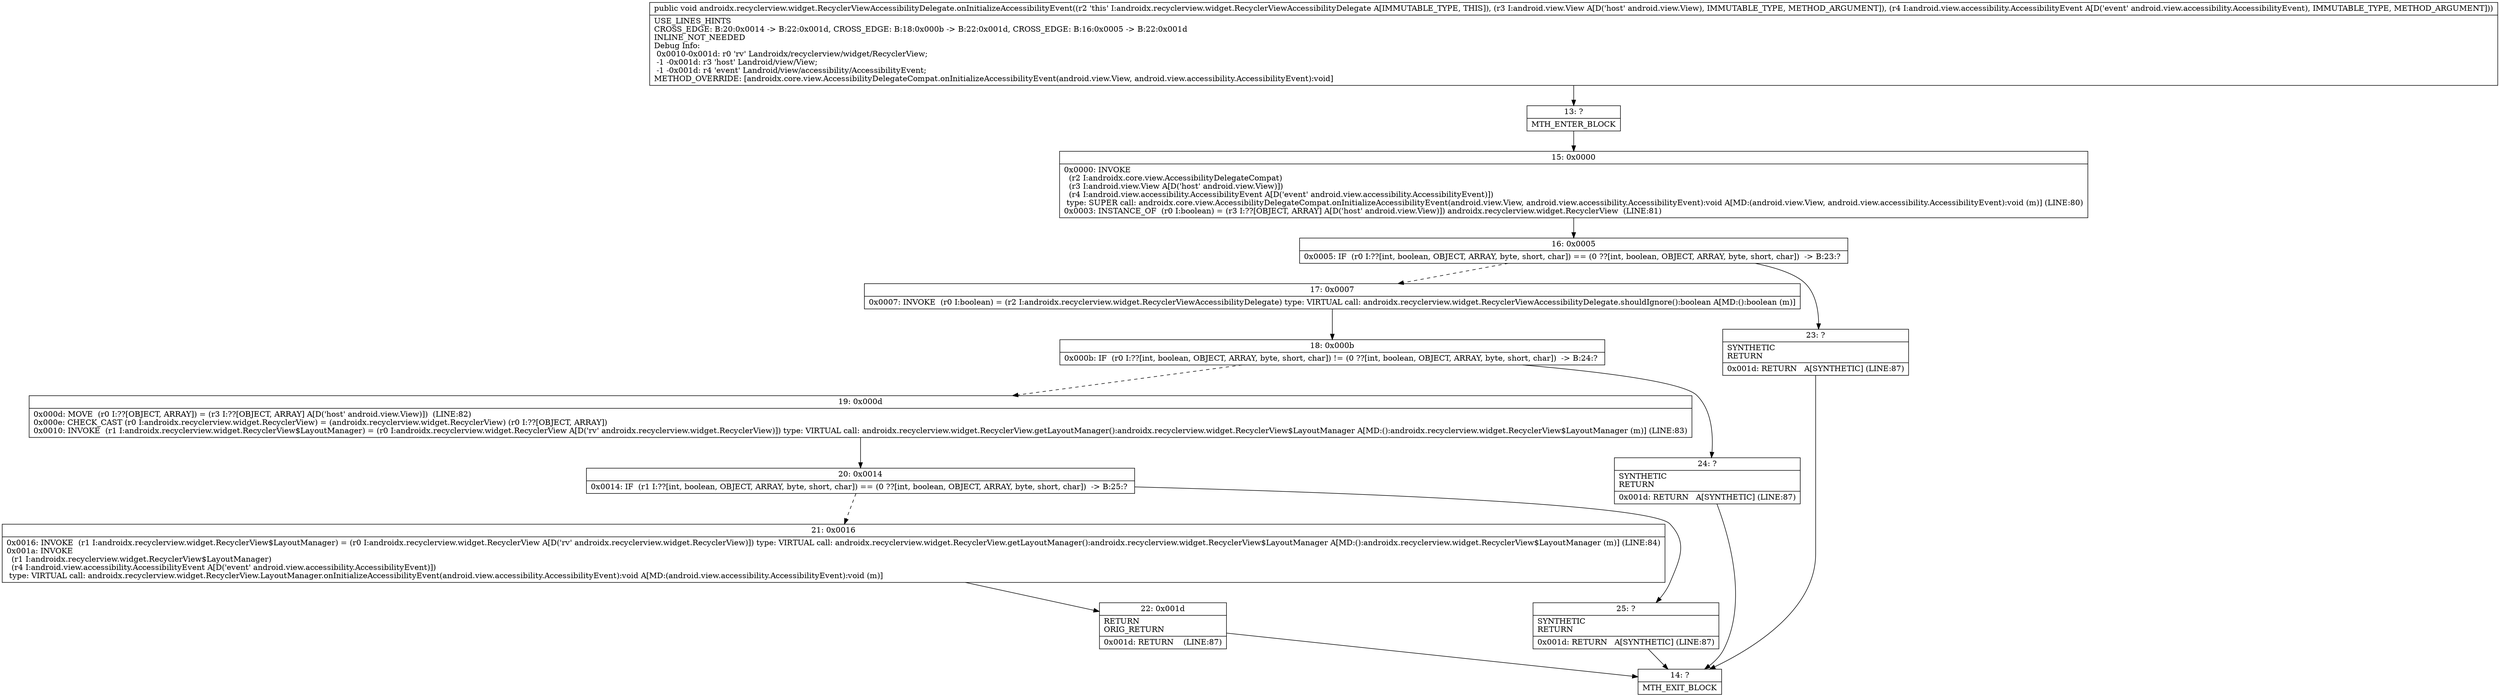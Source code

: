digraph "CFG forandroidx.recyclerview.widget.RecyclerViewAccessibilityDelegate.onInitializeAccessibilityEvent(Landroid\/view\/View;Landroid\/view\/accessibility\/AccessibilityEvent;)V" {
Node_13 [shape=record,label="{13\:\ ?|MTH_ENTER_BLOCK\l}"];
Node_15 [shape=record,label="{15\:\ 0x0000|0x0000: INVOKE  \l  (r2 I:androidx.core.view.AccessibilityDelegateCompat)\l  (r3 I:android.view.View A[D('host' android.view.View)])\l  (r4 I:android.view.accessibility.AccessibilityEvent A[D('event' android.view.accessibility.AccessibilityEvent)])\l type: SUPER call: androidx.core.view.AccessibilityDelegateCompat.onInitializeAccessibilityEvent(android.view.View, android.view.accessibility.AccessibilityEvent):void A[MD:(android.view.View, android.view.accessibility.AccessibilityEvent):void (m)] (LINE:80)\l0x0003: INSTANCE_OF  (r0 I:boolean) = (r3 I:??[OBJECT, ARRAY] A[D('host' android.view.View)]) androidx.recyclerview.widget.RecyclerView  (LINE:81)\l}"];
Node_16 [shape=record,label="{16\:\ 0x0005|0x0005: IF  (r0 I:??[int, boolean, OBJECT, ARRAY, byte, short, char]) == (0 ??[int, boolean, OBJECT, ARRAY, byte, short, char])  \-\> B:23:? \l}"];
Node_17 [shape=record,label="{17\:\ 0x0007|0x0007: INVOKE  (r0 I:boolean) = (r2 I:androidx.recyclerview.widget.RecyclerViewAccessibilityDelegate) type: VIRTUAL call: androidx.recyclerview.widget.RecyclerViewAccessibilityDelegate.shouldIgnore():boolean A[MD:():boolean (m)]\l}"];
Node_18 [shape=record,label="{18\:\ 0x000b|0x000b: IF  (r0 I:??[int, boolean, OBJECT, ARRAY, byte, short, char]) != (0 ??[int, boolean, OBJECT, ARRAY, byte, short, char])  \-\> B:24:? \l}"];
Node_19 [shape=record,label="{19\:\ 0x000d|0x000d: MOVE  (r0 I:??[OBJECT, ARRAY]) = (r3 I:??[OBJECT, ARRAY] A[D('host' android.view.View)])  (LINE:82)\l0x000e: CHECK_CAST (r0 I:androidx.recyclerview.widget.RecyclerView) = (androidx.recyclerview.widget.RecyclerView) (r0 I:??[OBJECT, ARRAY]) \l0x0010: INVOKE  (r1 I:androidx.recyclerview.widget.RecyclerView$LayoutManager) = (r0 I:androidx.recyclerview.widget.RecyclerView A[D('rv' androidx.recyclerview.widget.RecyclerView)]) type: VIRTUAL call: androidx.recyclerview.widget.RecyclerView.getLayoutManager():androidx.recyclerview.widget.RecyclerView$LayoutManager A[MD:():androidx.recyclerview.widget.RecyclerView$LayoutManager (m)] (LINE:83)\l}"];
Node_20 [shape=record,label="{20\:\ 0x0014|0x0014: IF  (r1 I:??[int, boolean, OBJECT, ARRAY, byte, short, char]) == (0 ??[int, boolean, OBJECT, ARRAY, byte, short, char])  \-\> B:25:? \l}"];
Node_21 [shape=record,label="{21\:\ 0x0016|0x0016: INVOKE  (r1 I:androidx.recyclerview.widget.RecyclerView$LayoutManager) = (r0 I:androidx.recyclerview.widget.RecyclerView A[D('rv' androidx.recyclerview.widget.RecyclerView)]) type: VIRTUAL call: androidx.recyclerview.widget.RecyclerView.getLayoutManager():androidx.recyclerview.widget.RecyclerView$LayoutManager A[MD:():androidx.recyclerview.widget.RecyclerView$LayoutManager (m)] (LINE:84)\l0x001a: INVOKE  \l  (r1 I:androidx.recyclerview.widget.RecyclerView$LayoutManager)\l  (r4 I:android.view.accessibility.AccessibilityEvent A[D('event' android.view.accessibility.AccessibilityEvent)])\l type: VIRTUAL call: androidx.recyclerview.widget.RecyclerView.LayoutManager.onInitializeAccessibilityEvent(android.view.accessibility.AccessibilityEvent):void A[MD:(android.view.accessibility.AccessibilityEvent):void (m)]\l}"];
Node_22 [shape=record,label="{22\:\ 0x001d|RETURN\lORIG_RETURN\l|0x001d: RETURN    (LINE:87)\l}"];
Node_14 [shape=record,label="{14\:\ ?|MTH_EXIT_BLOCK\l}"];
Node_25 [shape=record,label="{25\:\ ?|SYNTHETIC\lRETURN\l|0x001d: RETURN   A[SYNTHETIC] (LINE:87)\l}"];
Node_24 [shape=record,label="{24\:\ ?|SYNTHETIC\lRETURN\l|0x001d: RETURN   A[SYNTHETIC] (LINE:87)\l}"];
Node_23 [shape=record,label="{23\:\ ?|SYNTHETIC\lRETURN\l|0x001d: RETURN   A[SYNTHETIC] (LINE:87)\l}"];
MethodNode[shape=record,label="{public void androidx.recyclerview.widget.RecyclerViewAccessibilityDelegate.onInitializeAccessibilityEvent((r2 'this' I:androidx.recyclerview.widget.RecyclerViewAccessibilityDelegate A[IMMUTABLE_TYPE, THIS]), (r3 I:android.view.View A[D('host' android.view.View), IMMUTABLE_TYPE, METHOD_ARGUMENT]), (r4 I:android.view.accessibility.AccessibilityEvent A[D('event' android.view.accessibility.AccessibilityEvent), IMMUTABLE_TYPE, METHOD_ARGUMENT]))  | USE_LINES_HINTS\lCROSS_EDGE: B:20:0x0014 \-\> B:22:0x001d, CROSS_EDGE: B:18:0x000b \-\> B:22:0x001d, CROSS_EDGE: B:16:0x0005 \-\> B:22:0x001d\lINLINE_NOT_NEEDED\lDebug Info:\l  0x0010\-0x001d: r0 'rv' Landroidx\/recyclerview\/widget\/RecyclerView;\l  \-1 \-0x001d: r3 'host' Landroid\/view\/View;\l  \-1 \-0x001d: r4 'event' Landroid\/view\/accessibility\/AccessibilityEvent;\lMETHOD_OVERRIDE: [androidx.core.view.AccessibilityDelegateCompat.onInitializeAccessibilityEvent(android.view.View, android.view.accessibility.AccessibilityEvent):void]\l}"];
MethodNode -> Node_13;Node_13 -> Node_15;
Node_15 -> Node_16;
Node_16 -> Node_17[style=dashed];
Node_16 -> Node_23;
Node_17 -> Node_18;
Node_18 -> Node_19[style=dashed];
Node_18 -> Node_24;
Node_19 -> Node_20;
Node_20 -> Node_21[style=dashed];
Node_20 -> Node_25;
Node_21 -> Node_22;
Node_22 -> Node_14;
Node_25 -> Node_14;
Node_24 -> Node_14;
Node_23 -> Node_14;
}

